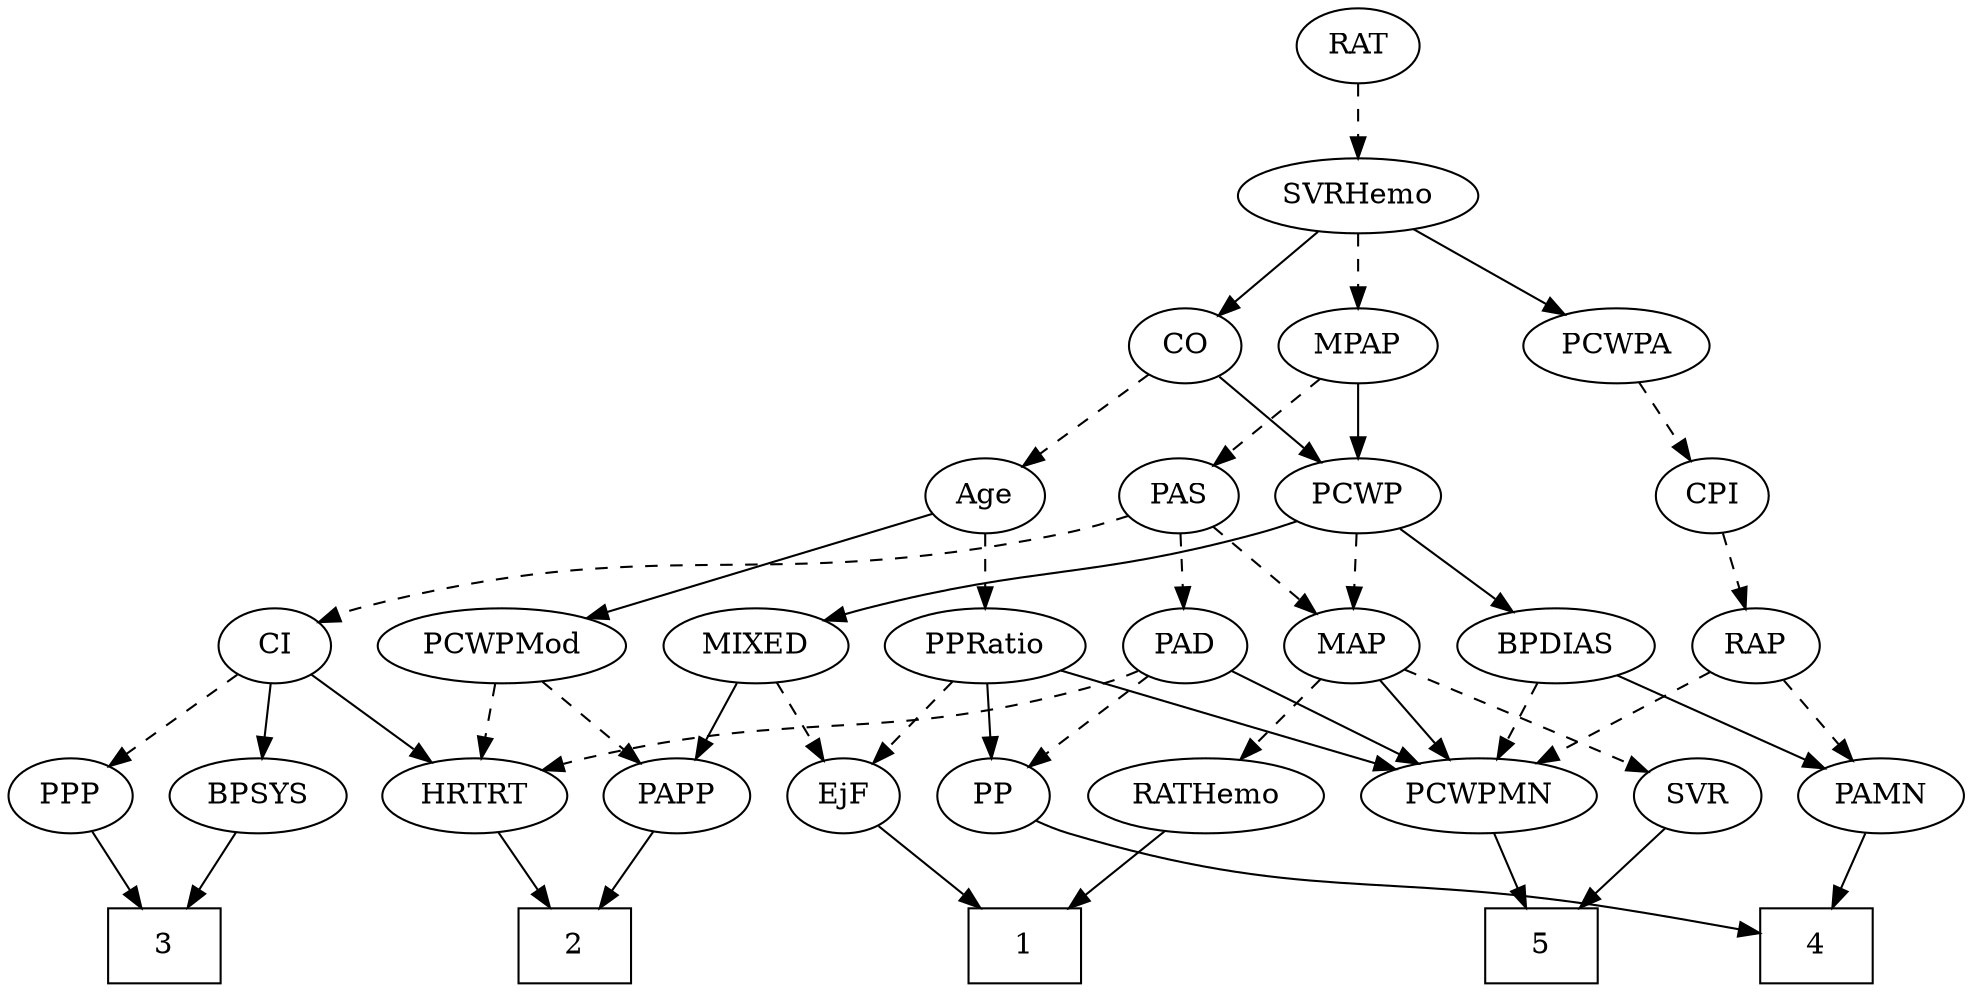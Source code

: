 strict digraph {
	graph [bb="0,0,868.4,468"];
	node [label="\N"];
	1	[height=0.5,
		pos="454,18",
		shape=box,
		width=0.75];
	2	[height=0.5,
		pos="249,18",
		shape=box,
		width=0.75];
	3	[height=0.5,
		pos="69,18",
		shape=box,
		width=0.75];
	4	[height=0.5,
		pos="805,18",
		shape=box,
		width=0.75];
	5	[height=0.5,
		pos="680,18",
		shape=box,
		width=0.75];
	Age	[height=0.5,
		pos="436,234",
		width=0.75];
	PCWPMod	[height=0.5,
		pos="228,162",
		width=1.4443];
	Age -> PCWPMod	[pos="e,264.1,175.15 412.14,224.97 378.48,213.64 316.4,192.75 273.7,178.38",
		style=solid];
	PPRatio	[height=0.5,
		pos="436,162",
		width=1.1013];
	Age -> PPRatio	[pos="e,436,180.1 436,215.7 436,207.98 436,198.71 436,190.11",
		style=dashed];
	EjF	[height=0.5,
		pos="371,90",
		width=0.75];
	EjF -> 1	[pos="e,433.82,36.019 387.4,75.17 398.43,65.865 413.26,53.363 426.12,42.516",
		style=solid];
	RAP	[height=0.5,
		pos="778,162",
		width=0.77632];
	PAMN	[height=0.5,
		pos="832,90",
		width=1.011];
	RAP -> PAMN	[pos="e,819.67,106.98 789.98,145.46 796.88,136.53 805.69,125.11 813.46,115.04",
		style=dashed];
	PCWPMN	[height=0.5,
		pos="654,90",
		width=1.3902];
	RAP -> PCWPMN	[pos="e,679.67,105.49 757.52,149.44 738.78,138.86 710.67,122.99 688.47,110.46",
		style=dashed];
	MIXED	[height=0.5,
		pos="338,162",
		width=1.1193];
	MIXED -> EjF	[pos="e,363.31,107.31 345.99,144.05 349.9,135.77 354.68,125.62 359.01,116.42",
		style=dashed];
	PAPP	[height=0.5,
		pos="294,90",
		width=0.88464];
	MIXED -> PAPP	[pos="e,304.35,107.47 327.57,144.41 322.26,135.95 315.68,125.49 309.76,116.08",
		style=solid];
	MPAP	[height=0.5,
		pos="600,306",
		width=0.97491];
	PAS	[height=0.5,
		pos="520,234",
		width=0.75];
	MPAP -> PAS	[pos="e,535.85,248.87 583.03,290.15 571.6,280.15 556.35,266.8 543.71,255.75",
		style=dashed];
	PCWP	[height=0.5,
		pos="600,234",
		width=0.97491];
	MPAP -> PCWP	[pos="e,600,252.1 600,287.7 600,279.98 600,270.71 600,262.11",
		style=solid];
	BPSYS	[height=0.5,
		pos="110,90",
		width=1.0471];
	BPSYS -> 3	[pos="e,79.219,36.447 100.28,72.411 95.524,64.285 89.68,54.307 84.337,45.184",
		style=solid];
	PAD	[height=0.5,
		pos="522,162",
		width=0.79437];
	PAD -> PCWPMN	[pos="e,626.9,105.37 543.21,149.75 563.28,139.11 593.82,122.91 617.76,110.22",
		style=solid];
	PP	[height=0.5,
		pos="443,90",
		width=0.75];
	PAD -> PP	[pos="e,458.69,104.91 506.01,146.83 494.59,136.71 479.04,122.93 466.24,111.59",
		style=dashed];
	HRTRT	[height=0.5,
		pos="205,90",
		width=1.1013];
	PAD -> HRTRT	[pos="e,234.18,102.31 500.48,149.9 495.5,147.68 490.14,145.55 485,144 385.08,113.93 354.17,133.53 253,108 250.01,107.25 246.94,106.38 \
243.88,105.45",
		style=dashed];
	CO	[height=0.5,
		pos="520,306",
		width=0.75];
	CO -> Age	[pos="e,452.15,248.46 503.8,291.5 491.37,281.14 474.01,266.67 459.97,254.97",
		style=dashed];
	CO -> PCWP	[pos="e,582.84,250.01 535.81,291.17 547.04,281.34 562.36,267.93 575.22,256.69",
		style=solid];
	PAS -> PAD	[pos="e,521.51,180.1 520.49,215.7 520.71,207.98 520.98,198.71 521.23,190.11",
		style=dashed];
	MAP	[height=0.5,
		pos="599,162",
		width=0.84854];
	PAS -> MAP	[pos="e,582.61,177.52 535.61,219.17 546.85,209.21 562.24,195.57 575.04,184.23",
		style=dashed];
	CI	[height=0.5,
		pos="124,162",
		width=0.75];
	PAS -> CI	[pos="e,145.96,172.95 497.36,223.81 489.45,220.92 480.44,217.97 472,216 339.06,185.02 299.35,213.37 167,180 163.17,179.03 159.22,177.81 \
155.34,176.47",
		style=dashed];
	PAMN -> 4	[pos="e,811.66,36.275 825.46,72.055 822.43,64.176 818.74,54.617 815.33,45.794",
		style=solid];
	RATHemo	[height=0.5,
		pos="537,90",
		width=1.3721];
	RATHemo -> 1	[pos="e,474.21,36.044 518.17,73.116 507.52,64.136 494,52.734 482.12,42.714",
		style=solid];
	CPI	[height=0.5,
		pos="758,234",
		width=0.75];
	CPI -> RAP	[pos="e,773.2,179.79 762.84,216.05 765.1,208.14 767.85,198.54 770.37,189.69",
		style=dashed];
	RAT	[height=0.5,
		pos="600,450",
		width=0.75827];
	SVRHemo	[height=0.5,
		pos="600,378",
		width=1.3902];
	RAT -> SVRHemo	[pos="e,600,396.1 600,431.7 600,423.98 600,414.71 600,406.11",
		style=dashed];
	SVR	[height=0.5,
		pos="750,90",
		width=0.77632];
	SVR -> 5	[pos="e,697.2,36.204 735.5,74.496 726.54,65.538 714.81,53.813 704.45,43.45",
		style=solid];
	PCWPMod -> PAPP	[pos="e,279.68,106.19 243.31,144.76 252.05,135.5 263.14,123.73 272.71,113.58",
		style=dashed];
	PCWPMod -> HRTRT	[pos="e,210.68,108.28 222.43,144.05 219.84,136.18 216.7,126.62 213.8,117.79",
		style=dashed];
	PCWPA	[height=0.5,
		pos="716,306",
		width=1.1555];
	PCWPA -> CPI	[pos="e,748.41,250.99 725.95,288.41 731.1,279.83 737.49,269.19 743.2,259.67",
		style=dashed];
	PCWPMN -> 5	[pos="e,673.58,36.275 660.29,72.055 663.22,64.176 666.77,54.617 670.05,45.794",
		style=solid];
	SVRHemo -> MPAP	[pos="e,600,324.1 600,359.7 600,351.98 600,342.71 600,334.11",
		style=dashed];
	SVRHemo -> CO	[pos="e,535.65,320.7 581.85,361.12 570.43,351.12 555.58,338.13 543.29,327.38",
		style=solid];
	SVRHemo -> PCWPA	[pos="e,692.62,321.11 624.6,362.15 641.86,351.74 665.11,337.71 683.84,326.41",
		style=solid];
	BPDIAS	[height=0.5,
		pos="690,162",
		width=1.1735];
	BPDIAS -> PAMN	[pos="e,806.84,103.4 716.71,147.83 739.65,136.53 772.86,120.16 797.75,107.89",
		style=solid];
	BPDIAS -> PCWPMN	[pos="e,662.63,107.79 681.29,144.05 677.08,135.89 671.95,125.91 667.28,116.82",
		style=dashed];
	MAP -> RATHemo	[pos="e,551.73,107.63 585.55,145.81 577.68,136.93 567.56,125.5 558.6,115.39",
		style=dashed];
	MAP -> SVR	[pos="e,727.94,101.23 622.26,150.22 648.13,138.23 690.04,118.8 718.75,105.49",
		style=dashed];
	MAP -> PCWPMN	[pos="e,641.06,107.47 611.21,145.46 618.13,136.65 626.95,125.43 634.78,115.46",
		style=solid];
	PP -> 4	[pos="e,777.78,24.477 463.53,78.053 468.49,75.765 473.84,73.572 479,72 580.91,40.926 610.99,53.998 716,36 733.04,33.079 751.86,29.532 \
767.78,26.435",
		style=solid];
	PPP	[height=0.5,
		pos="27,90",
		width=0.75];
	PPP -> 3	[pos="e,58.625,36.292 36.53,73.116 41.519,64.801 47.754,54.41 53.422,44.963",
		style=solid];
	PPRatio -> EjF	[pos="e,384.8,105.86 421.25,145.12 412.53,135.73 401.36,123.7 391.77,113.36",
		style=dashed];
	PPRatio -> PCWPMN	[pos="e,616.73,102.17 466.15,150.12 472.06,148.05 478.21,145.93 484,144 525.38,130.23 572.78,115.54 607,105.13",
		style=solid];
	PPRatio -> PP	[pos="e,441.29,108.1 437.73,143.7 438.5,135.98 439.43,126.71 440.29,118.11",
		style=solid];
	PCWP -> MIXED	[pos="e,368.14,174.11 573.71,222.06 567.94,219.88 561.81,217.73 556,216 482.39,194.09 460.97,200.63 387,180 384.02,179.17 380.95,178.25 \
377.88,177.29",
		style=solid];
	PCWP -> BPDIAS	[pos="e,670.44,178.21 618.65,218.5 631.3,208.65 648.25,195.47 662.45,184.43",
		style=solid];
	PCWP -> MAP	[pos="e,599.24,180.1 599.75,215.7 599.64,207.98 599.51,198.71 599.39,190.11",
		style=dashed];
	CI -> BPSYS	[pos="e,113.46,108.28 120.61,144.05 119.07,136.35 117.21,127.03 115.47,118.36",
		style=solid];
	CI -> PPP	[pos="e,44.679,103.76 106.21,148.16 91.305,137.41 69.828,121.91 52.997,109.76",
		style=dashed];
	CI -> HRTRT	[pos="e,187.34,106.26 140,147.17 151.3,137.4 166.68,124.11 179.64,112.91",
		style=solid];
	PAPP -> 2	[pos="e,260.01,36.124 283.56,72.765 278.21,64.44 271.57,54.104 265.54,44.725",
		style=solid];
	HRTRT -> 2	[pos="e,238.03,36.447 215.43,72.411 220.54,64.285 226.81,54.307 232.54,45.184",
		style=solid];
}
